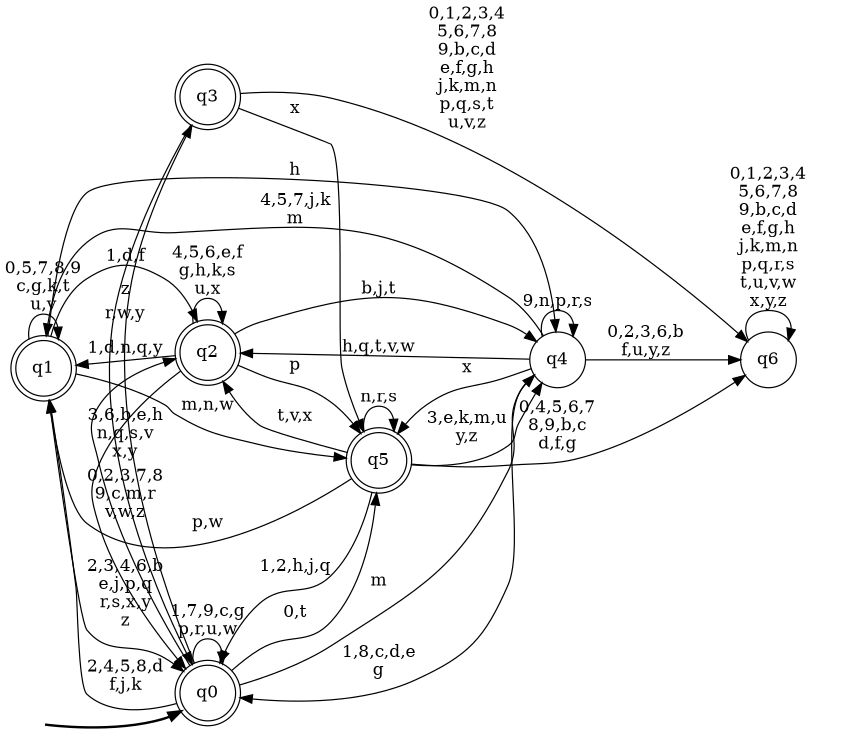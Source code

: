 digraph BlueStar {
__start0 [style = invis, shape = none, label = "", width = 0, height = 0];

rankdir=LR;
size="8,5";

s0 [style="rounded,filled", color="black", fillcolor="white" shape="doublecircle", label="q0"];
s1 [style="rounded,filled", color="black", fillcolor="white" shape="doublecircle", label="q1"];
s2 [style="rounded,filled", color="black", fillcolor="white" shape="doublecircle", label="q2"];
s3 [style="rounded,filled", color="black", fillcolor="white" shape="doublecircle", label="q3"];
s4 [style="filled", color="black", fillcolor="white" shape="circle", label="q4"];
s5 [style="rounded,filled", color="black", fillcolor="white" shape="doublecircle", label="q5"];
s6 [style="filled", color="black", fillcolor="white" shape="circle", label="q6"];
subgraph cluster_main { 
	graph [pad=".75", ranksep="0.15", nodesep="0.15"];
	 style=invis; 
	__start0 -> s0 [penwidth=2];
}
s0 -> s0 [label="1,7,9,c,g\np,r,u,w"];
s0 -> s1 [label="2,4,5,8,d\nf,j,k"];
s0 -> s2 [label="3,6,b,e,h\nn,q,s,v\nx,y"];
s0 -> s3 [label="z"];
s0 -> s4 [label="m"];
s0 -> s5 [label="0,t"];
s1 -> s0 [label="2,3,4,6,b\ne,j,p,q\nr,s,x,y\nz"];
s1 -> s1 [label="0,5,7,8,9\nc,g,k,t\nu,v"];
s1 -> s2 [label="1,d,f"];
s1 -> s4 [label="h"];
s1 -> s5 [label="m,n,w"];
s2 -> s0 [label="0,2,3,7,8\n9,c,m,r\nv,w,z"];
s2 -> s1 [label="1,d,n,q,y"];
s2 -> s2 [label="4,5,6,e,f\ng,h,k,s\nu,x"];
s2 -> s4 [label="b,j,t"];
s2 -> s5 [label="p"];
s3 -> s0 [label="r,w,y"];
s3 -> s5 [label="x"];
s3 -> s6 [label="0,1,2,3,4\n5,6,7,8\n9,b,c,d\ne,f,g,h\nj,k,m,n\np,q,s,t\nu,v,z"];
s4 -> s0 [label="1,8,c,d,e\ng"];
s4 -> s1 [label="4,5,7,j,k\nm"];
s4 -> s2 [label="h,q,t,v,w"];
s4 -> s4 [label="9,n,p,r,s"];
s4 -> s5 [label="x"];
s4 -> s6 [label="0,2,3,6,b\nf,u,y,z"];
s5 -> s0 [label="1,2,h,j,q"];
s5 -> s1 [label="p,w"];
s5 -> s2 [label="t,v,x"];
s5 -> s4 [label="3,e,k,m,u\ny,z"];
s5 -> s5 [label="n,r,s"];
s5 -> s6 [label="0,4,5,6,7\n8,9,b,c\nd,f,g"];
s6 -> s6 [label="0,1,2,3,4\n5,6,7,8\n9,b,c,d\ne,f,g,h\nj,k,m,n\np,q,r,s\nt,u,v,w\nx,y,z"];

}